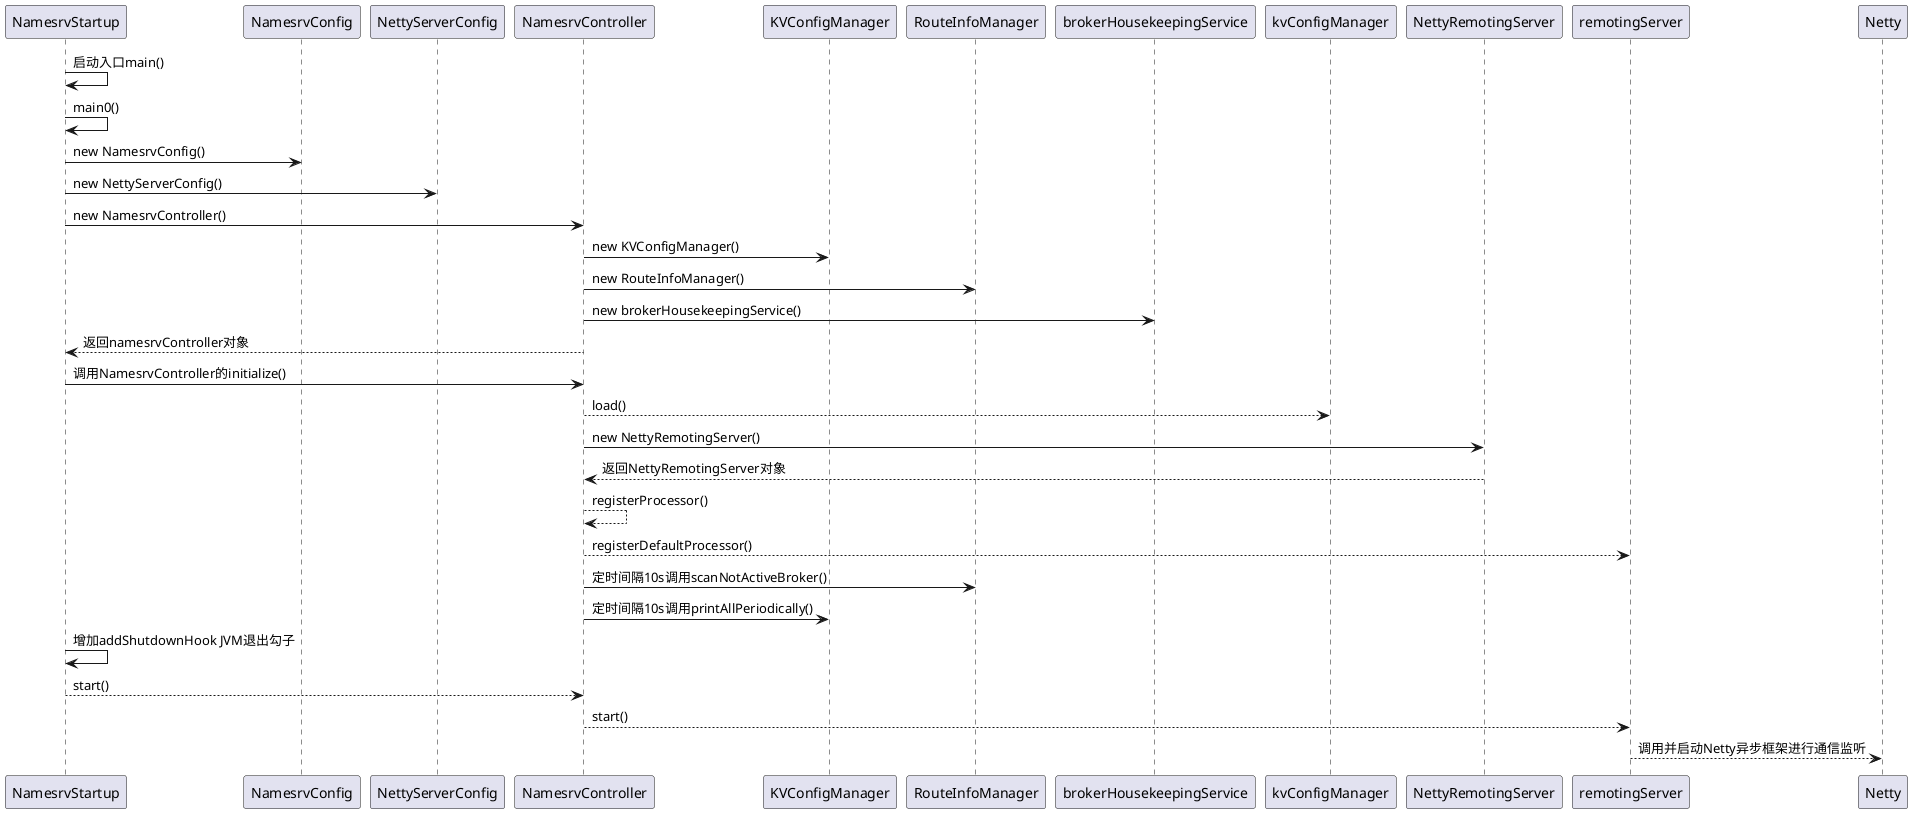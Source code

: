 @startuml
/'启动入口main()'/
NamesrvStartup -> NamesrvStartup: 启动入口main()
NamesrvStartup -> NamesrvStartup: main0()

/'获取配置文件'/
NamesrvStartup -> NamesrvConfig: new NamesrvConfig()
NamesrvStartup -> NettyServerConfig: new NettyServerConfig()

/'创建NamesrvController对象'/
NamesrvStartup -> NamesrvController: new NamesrvController()
    /'NamesrvController构造函数'/
    NamesrvController -> KVConfigManager: new KVConfigManager()
    NamesrvController -> RouteInfoManager: new RouteInfoManager()
    NamesrvController -> brokerHousekeepingService: new brokerHousekeepingService()
NamesrvStartup <-- NamesrvController: 返回namesrvController对象

/'NamesrvController的initialize方法执行逻辑'/
NamesrvStartup -> NamesrvController: 调用NamesrvController的initialize()
    NamesrvController --> kvConfigManager: load()
    NamesrvController -> NettyRemotingServer: new NettyRemotingServer()
    NamesrvController <-- NettyRemotingServer: 返回NettyRemotingServer对象
    NamesrvController --> NamesrvController:registerProcessor()
    NamesrvController --> remotingServer:registerDefaultProcessor()
    NamesrvController -> RouteInfoManager: 定时间隔10s调用scanNotActiveBroker()
    NamesrvController -> KVConfigManager:定时间隔10s调用printAllPeriodically()

NamesrvStartup -> NamesrvStartup: 增加addShutdownHook JVM退出勾子

/'启动namesrv服务'/
NamesrvStartup --> NamesrvController: start()
NamesrvController --> remotingServer: start()
remotingServer --> Netty: 调用并启动Netty异步框架进行通信监听

@enduml